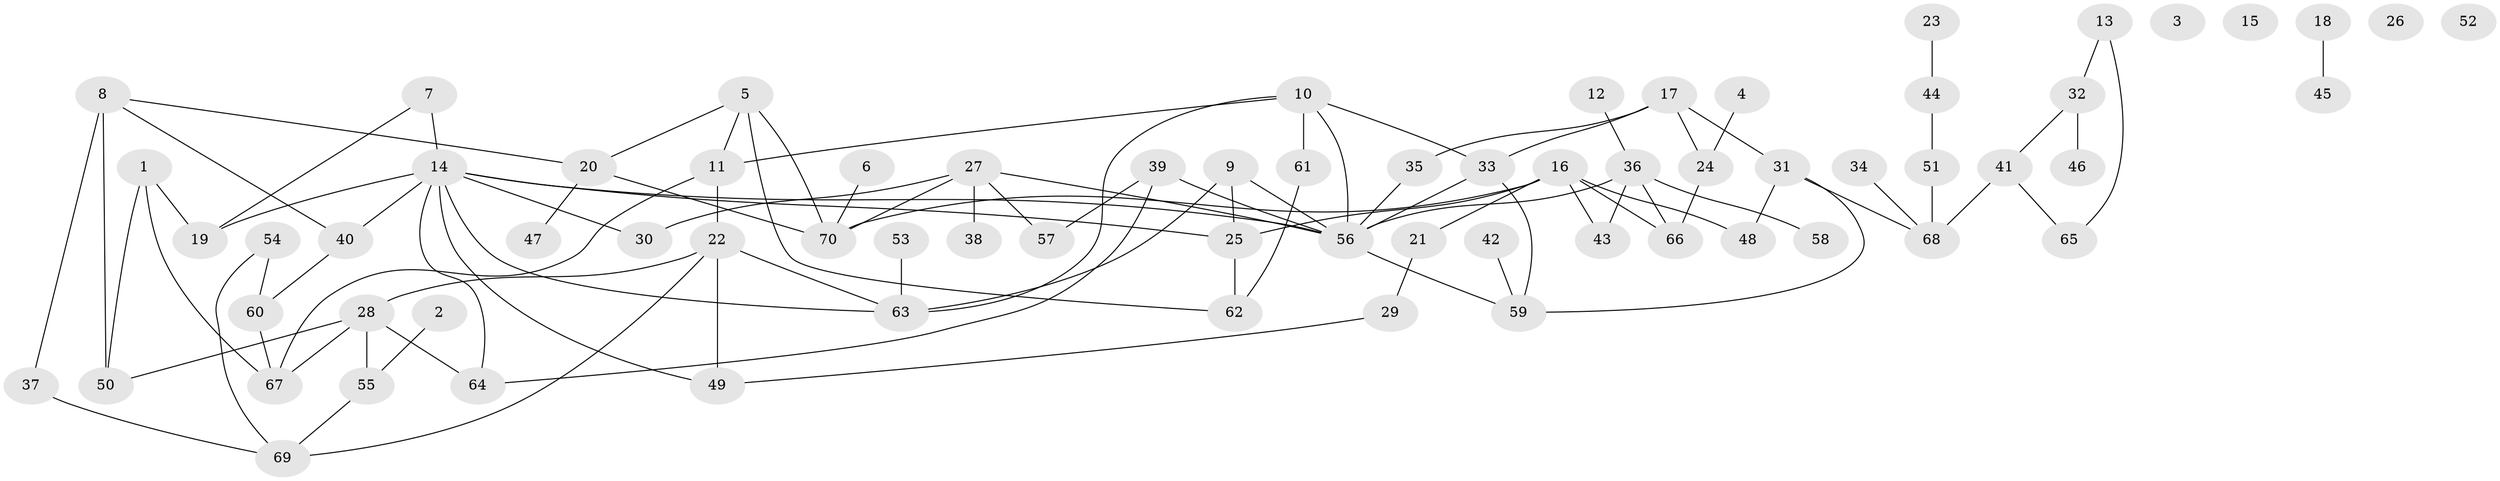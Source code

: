 // Generated by graph-tools (version 1.1) at 2025/39/03/09/25 04:39:49]
// undirected, 70 vertices, 98 edges
graph export_dot {
graph [start="1"]
  node [color=gray90,style=filled];
  1;
  2;
  3;
  4;
  5;
  6;
  7;
  8;
  9;
  10;
  11;
  12;
  13;
  14;
  15;
  16;
  17;
  18;
  19;
  20;
  21;
  22;
  23;
  24;
  25;
  26;
  27;
  28;
  29;
  30;
  31;
  32;
  33;
  34;
  35;
  36;
  37;
  38;
  39;
  40;
  41;
  42;
  43;
  44;
  45;
  46;
  47;
  48;
  49;
  50;
  51;
  52;
  53;
  54;
  55;
  56;
  57;
  58;
  59;
  60;
  61;
  62;
  63;
  64;
  65;
  66;
  67;
  68;
  69;
  70;
  1 -- 19;
  1 -- 50;
  1 -- 67;
  2 -- 55;
  4 -- 24;
  5 -- 11;
  5 -- 20;
  5 -- 62;
  5 -- 70;
  6 -- 70;
  7 -- 14;
  7 -- 19;
  8 -- 20;
  8 -- 37;
  8 -- 40;
  8 -- 50;
  9 -- 25;
  9 -- 56;
  9 -- 63;
  10 -- 11;
  10 -- 33;
  10 -- 56;
  10 -- 61;
  10 -- 63;
  11 -- 22;
  11 -- 67;
  12 -- 36;
  13 -- 32;
  13 -- 65;
  14 -- 19;
  14 -- 25;
  14 -- 30;
  14 -- 40;
  14 -- 49;
  14 -- 56;
  14 -- 63;
  14 -- 64;
  16 -- 21;
  16 -- 25;
  16 -- 43;
  16 -- 48;
  16 -- 66;
  16 -- 70;
  17 -- 24;
  17 -- 31;
  17 -- 33;
  17 -- 35;
  18 -- 45;
  20 -- 47;
  20 -- 70;
  21 -- 29;
  22 -- 28;
  22 -- 49;
  22 -- 63;
  22 -- 69;
  23 -- 44;
  24 -- 66;
  25 -- 62;
  27 -- 30;
  27 -- 38;
  27 -- 56;
  27 -- 57;
  27 -- 70;
  28 -- 50;
  28 -- 55;
  28 -- 64;
  28 -- 67;
  29 -- 49;
  31 -- 48;
  31 -- 59;
  31 -- 68;
  32 -- 41;
  32 -- 46;
  33 -- 56;
  33 -- 59;
  34 -- 68;
  35 -- 56;
  36 -- 43;
  36 -- 56;
  36 -- 58;
  36 -- 66;
  37 -- 69;
  39 -- 56;
  39 -- 57;
  39 -- 64;
  40 -- 60;
  41 -- 65;
  41 -- 68;
  42 -- 59;
  44 -- 51;
  51 -- 68;
  53 -- 63;
  54 -- 60;
  54 -- 69;
  55 -- 69;
  56 -- 59;
  60 -- 67;
  61 -- 62;
}
